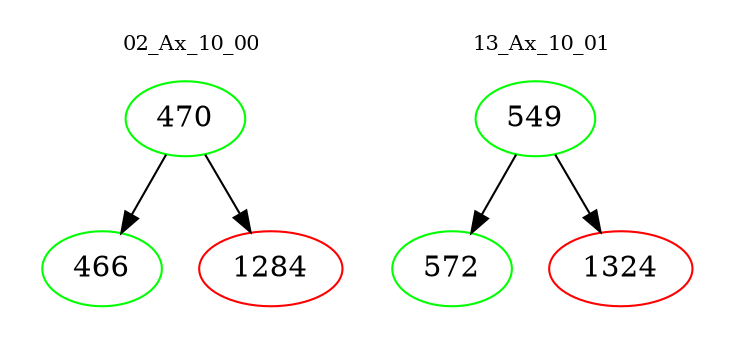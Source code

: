 digraph{
subgraph cluster_0 {
color = white
label = "02_Ax_10_00";
fontsize=10;
T0_470 [label="470", color="green"]
T0_470 -> T0_466 [color="black"]
T0_466 [label="466", color="green"]
T0_470 -> T0_1284 [color="black"]
T0_1284 [label="1284", color="red"]
}
subgraph cluster_1 {
color = white
label = "13_Ax_10_01";
fontsize=10;
T1_549 [label="549", color="green"]
T1_549 -> T1_572 [color="black"]
T1_572 [label="572", color="green"]
T1_549 -> T1_1324 [color="black"]
T1_1324 [label="1324", color="red"]
}
}
